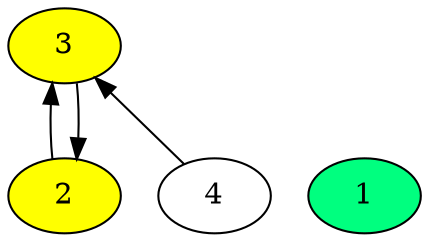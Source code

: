 digraph time_source_tree {
  rankdir="BT";
  "2" -> "3";
  "3" -> "2";
  "4" -> "3";
  "2" [fillcolor="yellow" style="filled"];
  "3" [fillcolor="yellow" style="filled"];
  "1" [rank="source" fillcolor="#00FF7F" style="filled"];
}
